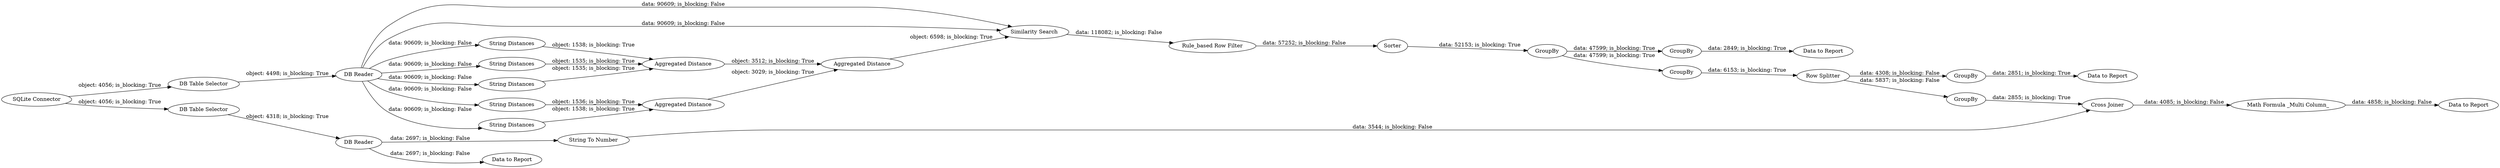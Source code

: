 digraph {
	"-1672444764183452584_45" [label=GroupBy]
	"-1672444764183452584_50" [label="Data to Report"]
	"-1672444764183452584_19" [label="Data to Report"]
	"-1672444764183452584_40" [label="Aggregated Distance"]
	"-1672444764183452584_55" [label="String To Number"]
	"-1672444764183452584_36" [label="Aggregated Distance"]
	"-1672444764183452584_42" [label="String Distances"]
	"-1672444764183452584_6" [label="DB Reader"]
	"-1672444764183452584_43" [label="Aggregated Distance"]
	"-1672444764183452584_59" [label="Data to Report"]
	"-1672444764183452584_29" [label=Sorter]
	"-1672444764183452584_1" [label="SQLite Connector"]
	"-1672444764183452584_44" [label="Rule_based Row Filter"]
	"-1672444764183452584_47" [label="Row Splitter"]
	"-1672444764183452584_48" [label=GroupBy]
	"-1672444764183452584_58" [label="Cross Joiner"]
	"-1672444764183452584_23" [label="Similarity Search"]
	"-1672444764183452584_5" [label="DB Table Selector"]
	"-1672444764183452584_56" [label="Math Formula _Multi Column_"]
	"-1672444764183452584_38" [label="String Distances"]
	"-1672444764183452584_16" [label="DB Table Selector"]
	"-1672444764183452584_46" [label=GroupBy]
	"-1672444764183452584_37" [label="String Distances"]
	"-1672444764183452584_41" [label="String Distances"]
	"-1672444764183452584_17" [label="DB Reader"]
	"-1672444764183452584_49" [label=GroupBy]
	"-1672444764183452584_7" [label="Data to Report"]
	"-1672444764183452584_39" [label="String Distances"]
	"-1672444764183452584_52" [label=GroupBy]
	"-1672444764183452584_6" -> "-1672444764183452584_41" [label="data: 90609; is_blocking: False"]
	"-1672444764183452584_39" -> "-1672444764183452584_36" [label="object: 1538; is_blocking: True"]
	"-1672444764183452584_47" -> "-1672444764183452584_48" [label="data: 4308; is_blocking: False"]
	"-1672444764183452584_44" -> "-1672444764183452584_29" [label="data: 57252; is_blocking: False"]
	"-1672444764183452584_17" -> "-1672444764183452584_19" [label="data: 2697; is_blocking: False"]
	"-1672444764183452584_1" -> "-1672444764183452584_16" [label="object: 4056; is_blocking: True"]
	"-1672444764183452584_49" -> "-1672444764183452584_46" [label="data: 47599; is_blocking: True"]
	"-1672444764183452584_16" -> "-1672444764183452584_17" [label="object: 4318; is_blocking: True"]
	"-1672444764183452584_29" -> "-1672444764183452584_49" [label="data: 52153; is_blocking: True"]
	"-1672444764183452584_46" -> "-1672444764183452584_50" [label="data: 2849; is_blocking: True"]
	"-1672444764183452584_47" -> "-1672444764183452584_52" [label="data: 5837; is_blocking: False"]
	"-1672444764183452584_17" -> "-1672444764183452584_55" [label="data: 2697; is_blocking: False"]
	"-1672444764183452584_38" -> "-1672444764183452584_36" [label="object: 1535; is_blocking: True"]
	"-1672444764183452584_6" -> "-1672444764183452584_37" [label="data: 90609; is_blocking: False"]
	"-1672444764183452584_36" -> "-1672444764183452584_40" [label="object: 3512; is_blocking: True"]
	"-1672444764183452584_56" -> "-1672444764183452584_59" [label="data: 4858; is_blocking: False"]
	"-1672444764183452584_41" -> "-1672444764183452584_43" [label="object: 1538; is_blocking: True"]
	"-1672444764183452584_6" -> "-1672444764183452584_38" [label="data: 90609; is_blocking: False"]
	"-1672444764183452584_43" -> "-1672444764183452584_40" [label="object: 3029; is_blocking: True"]
	"-1672444764183452584_48" -> "-1672444764183452584_7" [label="data: 2851; is_blocking: True"]
	"-1672444764183452584_40" -> "-1672444764183452584_23" [label="object: 6598; is_blocking: True"]
	"-1672444764183452584_6" -> "-1672444764183452584_23" [label="data: 90609; is_blocking: False"]
	"-1672444764183452584_52" -> "-1672444764183452584_58" [label="data: 2855; is_blocking: True"]
	"-1672444764183452584_6" -> "-1672444764183452584_23" [label="data: 90609; is_blocking: False"]
	"-1672444764183452584_55" -> "-1672444764183452584_58" [label="data: 3544; is_blocking: False"]
	"-1672444764183452584_37" -> "-1672444764183452584_36" [label="object: 1535; is_blocking: True"]
	"-1672444764183452584_23" -> "-1672444764183452584_44" [label="data: 118082; is_blocking: False"]
	"-1672444764183452584_42" -> "-1672444764183452584_43" [label="object: 1536; is_blocking: True"]
	"-1672444764183452584_6" -> "-1672444764183452584_39" [label="data: 90609; is_blocking: False"]
	"-1672444764183452584_49" -> "-1672444764183452584_45" [label="data: 47599; is_blocking: True"]
	"-1672444764183452584_5" -> "-1672444764183452584_6" [label="object: 4498; is_blocking: True"]
	"-1672444764183452584_58" -> "-1672444764183452584_56" [label="data: 4085; is_blocking: False"]
	"-1672444764183452584_1" -> "-1672444764183452584_5" [label="object: 4056; is_blocking: True"]
	"-1672444764183452584_45" -> "-1672444764183452584_47" [label="data: 6153; is_blocking: True"]
	"-1672444764183452584_6" -> "-1672444764183452584_42" [label="data: 90609; is_blocking: False"]
	rankdir=LR
}
